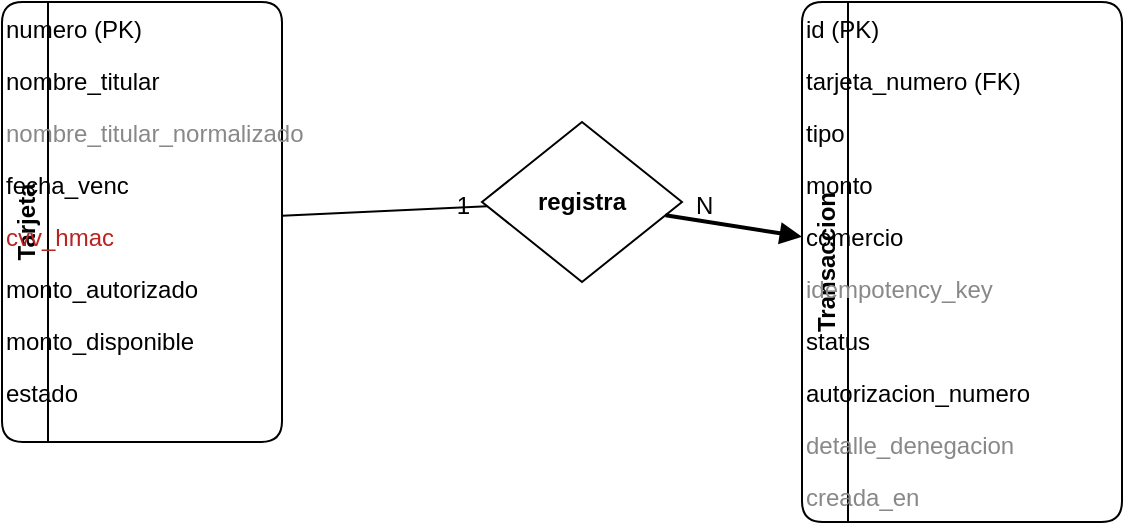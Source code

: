 <mxfile version="28.2.6" type="device">
  <diagram id="ERModelEmisor" name="Modelo-ER">
    <mxGraphModel dx="1350" dy="760" grid="1" guides="1" tooltips="1" connect="1" arrows="1" fold="1" page="1" pageScale="1" pageWidth="1200" pageHeight="800">
      <root>
        <mxCell id="0"/>
        <mxCell id="1" parent="0"/>
        <!-- ENTIDAD TARJETA -->
        <mxCell id="tarjeta-entity" value="Tarjeta" style="swimlane;fontStyle=1;horizontal=0;childLayout=stackLayout;rounded=1;" vertex="1" parent="1">
          <mxGeometry x="120" y="300" width="140" height="220" as="geometry"/>
        </mxCell>
        <mxCell id="tarjeta-numero" value="numero (PK)" style="text" vertex="1" parent="tarjeta-entity">
          <mxGeometry x="0" y="0" width="140" height="26" as="geometry"/>
        </mxCell>
        <mxCell id="tarjeta-nombre" value="nombre_titular" style="text" vertex="1" parent="tarjeta-entity">
          <mxGeometry y="26" width="140" height="26" as="geometry"/>
        </mxCell>
        <mxCell id="tarjeta-nombre-norm" value="nombre_titular_normalizado" style="text;fontColor=#888888;" vertex="1" parent="tarjeta-entity">
          <mxGeometry y="52" width="140" height="26" as="geometry"/>
        </mxCell>
        <mxCell id="tarjeta-fecha" value="fecha_venc" style="text" vertex="1" parent="tarjeta-entity">
          <mxGeometry y="78" width="140" height="26" as="geometry"/>
        </mxCell>
        <mxCell id="tarjeta-cvv" value="cvv_hmac" style="text;fontColor=#bb2222;" vertex="1" parent="tarjeta-entity">
          <mxGeometry y="104" width="140" height="26" as="geometry"/>
        </mxCell>
        <mxCell id="tarjeta-monto-aut" value="monto_autorizado" style="text" vertex="1" parent="tarjeta-entity">
          <mxGeometry y="130" width="140" height="26" as="geometry"/>
        </mxCell>
        <mxCell id="tarjeta-monto-disp" value="monto_disponible" style="text" vertex="1" parent="tarjeta-entity">
          <mxGeometry y="156" width="140" height="26" as="geometry"/>
        </mxCell>
        <mxCell id="tarjeta-estado" value="estado" style="text" vertex="1" parent="tarjeta-entity">
          <mxGeometry y="182" width="140" height="26" as="geometry"/>
        </mxCell>
        <!-- ENTIDAD TRANSACCION -->
        <mxCell id="tx-entity" value="Transaccion" style="swimlane;fontStyle=1;horizontal=0;childLayout=stackLayout;rounded=1;" vertex="1" parent="1">
          <mxGeometry x="520" y="300" width="160" height="260" as="geometry"/>
        </mxCell>
        <mxCell id="tx-id" value="id (PK)" style="text" vertex="1" parent="tx-entity">
          <mxGeometry width="160" height="26" as="geometry"/>
        </mxCell>
        <mxCell id="tx-tarjeta-num" value="tarjeta_numero (FK)" style="text" vertex="1" parent="tx-entity">
          <mxGeometry y="26" width="160" height="26" as="geometry"/>
        </mxCell>
        <mxCell id="tx-tipo" value="tipo" style="text" vertex="1" parent="tx-entity">
          <mxGeometry y="52" width="160" height="26" as="geometry"/>
        </mxCell>
        <mxCell id="tx-monto" value="monto" style="text" vertex="1" parent="tx-entity">
          <mxGeometry y="78" width="160" height="26" as="geometry"/>
        </mxCell>
        <mxCell id="tx-comercio" value="comercio" style="text" vertex="1" parent="tx-entity">
          <mxGeometry y="104" width="160" height="26" as="geometry"/>
        </mxCell>
        <mxCell id="tx-idem" value="idempotency_key" style="text;fontColor=#888888;" vertex="1" parent="tx-entity">
          <mxGeometry y="130" width="160" height="26" as="geometry"/>
        </mxCell>
        <mxCell id="tx-status" value="status" style="text" vertex="1" parent="tx-entity">
          <mxGeometry y="156" width="160" height="26" as="geometry"/>
        </mxCell>
        <mxCell id="tx-aut-num" value="autorizacion_numero" style="text" vertex="1" parent="tx-entity">
          <mxGeometry y="182" width="160" height="26" as="geometry"/>
        </mxCell>
        <mxCell id="tx-detalle" value="detalle_denegacion" style="text;fontColor=#888888;" vertex="1" parent="tx-entity">
          <mxGeometry y="208" width="160" height="26" as="geometry"/>
        </mxCell>
        <mxCell id="tx-creada" value="creada_en" style="text;fontColor=#888888;" vertex="1" parent="tx-entity">
          <mxGeometry y="234" width="160" height="26" as="geometry"/>
        </mxCell>
        <!-- RELACION 1:N -->
        <mxCell id="rel-registra" value="registra" style="rhombus;whiteSpace=wrap;html=1;fontStyle=1;" vertex="1" parent="1">
          <mxGeometry x="360" y="360" width="100" height="80" as="geometry"/>
        </mxCell>
        <mxCell id="edge-tarjeta-rel" style="endArrow=none;html=1;" edge="1" parent="1" source="tarjeta-entity" target="rel-registra">
          <mxGeometry relative="1" as="geometry"/>
        </mxCell>
        <mxCell id="edge-rel-tx" style="endArrow=block;html=1;strokeWidth=2;" edge="1" parent="1" source="rel-registra" target="tx-entity">
          <mxGeometry relative="1" as="geometry"/>
        </mxCell>
        <mxCell id="card-left" value="1" style="text;html=1;resizable=0;align=right;verticalAlign=middle;" vertex="1" parent="1">
          <mxGeometry x="315" y="392" width="40" height="20" as="geometry"/>
        </mxCell>
        <mxCell id="card-right" value="N" style="text;html=1;resizable=0;align=left;verticalAlign=middle;" vertex="1" parent="1">
          <mxGeometry x="465" y="392" width="40" height="20" as="geometry"/>
        </mxCell>
      </root>
    </mxGraphModel>
  </diagram>
</mxfile>